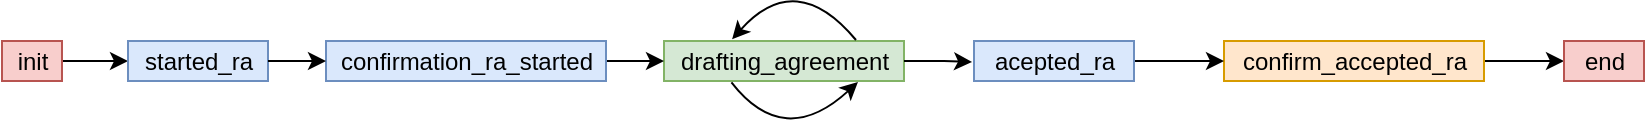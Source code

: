 <mxfile version="15.0.2" type="device"><diagram id="C2fSY1v2SiZeoUbDoYyL" name="Page-1"><mxGraphModel dx="1320" dy="526" grid="1" gridSize="10" guides="1" tooltips="1" connect="1" arrows="1" fold="1" page="1" pageScale="1" pageWidth="1169" pageHeight="827" math="0" shadow="0"><root><mxCell id="0"/><mxCell id="1" parent="0"/><mxCell id="UJEGGlrYhEfuyD7Dv8W8-1" value="drafting_agreement" style="text;html=1;align=center;verticalAlign=middle;resizable=0;points=[];autosize=1;strokeColor=#82b366;fillColor=#d5e8d4;" parent="1" vertex="1"><mxGeometry x="371" y="46.5" width="120" height="20" as="geometry"/></mxCell><mxCell id="eQEl-jDG589583yDmzQH-4" value="" style="edgeStyle=orthogonalEdgeStyle;rounded=0;orthogonalLoop=1;jettySize=auto;html=1;" edge="1" parent="1" source="UJEGGlrYhEfuyD7Dv8W8-2" target="UJEGGlrYhEfuyD7Dv8W8-3"><mxGeometry relative="1" as="geometry"/></mxCell><mxCell id="UJEGGlrYhEfuyD7Dv8W8-2" value="init" style="text;html=1;align=center;verticalAlign=middle;resizable=0;points=[];autosize=1;strokeColor=#b85450;fillColor=#f8cecc;" parent="1" vertex="1"><mxGeometry x="40" y="46.5" width="30" height="20" as="geometry"/></mxCell><mxCell id="UJEGGlrYhEfuyD7Dv8W8-3" value="started_ra" style="text;html=1;align=center;verticalAlign=middle;resizable=0;points=[];autosize=1;fillColor=#dae8fc;strokeColor=#6c8ebf;" parent="1" vertex="1"><mxGeometry x="103" y="46.5" width="70" height="20" as="geometry"/></mxCell><mxCell id="rcHqzNUh0UrlzgU6pwlb-16" style="edgeStyle=orthogonalEdgeStyle;rounded=0;orthogonalLoop=1;jettySize=auto;html=1;" parent="1" source="UJEGGlrYhEfuyD7Dv8W8-4" target="UJEGGlrYhEfuyD7Dv8W8-1" edge="1"><mxGeometry x="40" y="10" as="geometry"/></mxCell><mxCell id="UJEGGlrYhEfuyD7Dv8W8-4" value="confirmation_ra_started" style="text;html=1;align=center;verticalAlign=middle;resizable=0;points=[];autosize=1;strokeColor=#6c8ebf;fillColor=#dae8fc;" parent="1" vertex="1"><mxGeometry x="202" y="46.5" width="140" height="20" as="geometry"/></mxCell><mxCell id="rcHqzNUh0UrlzgU6pwlb-12" style="edgeStyle=orthogonalEdgeStyle;rounded=0;orthogonalLoop=1;jettySize=auto;html=1;" parent="1" source="UJEGGlrYhEfuyD7Dv8W8-3" target="UJEGGlrYhEfuyD7Dv8W8-4" edge="1"><mxGeometry x="40" y="10" as="geometry"/></mxCell><mxCell id="eQEl-jDG589583yDmzQH-1" value="" style="edgeStyle=orthogonalEdgeStyle;rounded=0;orthogonalLoop=1;jettySize=auto;html=1;" edge="1" parent="1" source="UJEGGlrYhEfuyD7Dv8W8-8" target="rcHqzNUh0UrlzgU6pwlb-27"><mxGeometry relative="1" as="geometry"/></mxCell><mxCell id="UJEGGlrYhEfuyD7Dv8W8-8" value="confirm_accepted_ra" style="text;html=1;align=center;verticalAlign=middle;resizable=0;points=[];autosize=1;strokeColor=#d79b00;fillColor=#ffe6cc;" parent="1" vertex="1"><mxGeometry x="651" y="46.5" width="130" height="20" as="geometry"/></mxCell><mxCell id="eQEl-jDG589583yDmzQH-3" value="" style="edgeStyle=orthogonalEdgeStyle;rounded=0;orthogonalLoop=1;jettySize=auto;html=1;" edge="1" parent="1" source="UJEGGlrYhEfuyD7Dv8W8-12" target="UJEGGlrYhEfuyD7Dv8W8-8"><mxGeometry relative="1" as="geometry"/></mxCell><mxCell id="UJEGGlrYhEfuyD7Dv8W8-12" value="acepted_ra" style="text;html=1;align=center;verticalAlign=middle;resizable=0;points=[];autosize=1;strokeColor=#6c8ebf;fillColor=#dae8fc;" parent="1" vertex="1"><mxGeometry x="526" y="46.5" width="80" height="20" as="geometry"/></mxCell><mxCell id="hafq-Gr6UXvVTQVAioO9-1" style="edgeStyle=orthogonalEdgeStyle;rounded=0;orthogonalLoop=1;jettySize=auto;html=1;entryX=-0.012;entryY=0.525;entryDx=0;entryDy=0;entryPerimeter=0;" parent="1" source="UJEGGlrYhEfuyD7Dv8W8-1" target="UJEGGlrYhEfuyD7Dv8W8-12" edge="1"><mxGeometry x="40" y="10" as="geometry"/></mxCell><mxCell id="rcHqzNUh0UrlzgU6pwlb-6" style="orthogonalLoop=1;jettySize=auto;html=1;curved=1;sourcePerimeterSpacing=5;targetPerimeterSpacing=5;startArrow=classic;startFill=1;endArrow=none;endFill=0;exitX=0.292;exitY=0.008;exitDx=0;exitDy=0;exitPerimeter=0;" parent="1" edge="1"><mxGeometry x="40" y="10" as="geometry"><Array as="points"><mxPoint x="437" y="10"/></Array><mxPoint x="405.04" y="45.66" as="sourcePoint"/><mxPoint x="467" y="46" as="targetPoint"/></mxGeometry></mxCell><mxCell id="rcHqzNUh0UrlzgU6pwlb-27" value="end" style="text;html=1;align=center;verticalAlign=middle;resizable=0;points=[];autosize=1;strokeColor=#b85450;fillColor=#f8cecc;" parent="1" vertex="1"><mxGeometry x="821" y="46.5" width="40" height="20" as="geometry"/></mxCell><mxCell id="hafq-Gr6UXvVTQVAioO9-6" value="" style="curved=1;endArrow=classic;html=1;exitX=0.281;exitY=1.034;exitDx=0;exitDy=0;exitPerimeter=0;" parent="1" source="UJEGGlrYhEfuyD7Dv8W8-1" edge="1"><mxGeometry x="40" y="10" width="50" height="50" as="geometry"><mxPoint x="548" y="41" as="sourcePoint"/><mxPoint x="468" y="67" as="targetPoint"/><Array as="points"><mxPoint x="431" y="101"/></Array></mxGeometry></mxCell></root></mxGraphModel></diagram></mxfile>